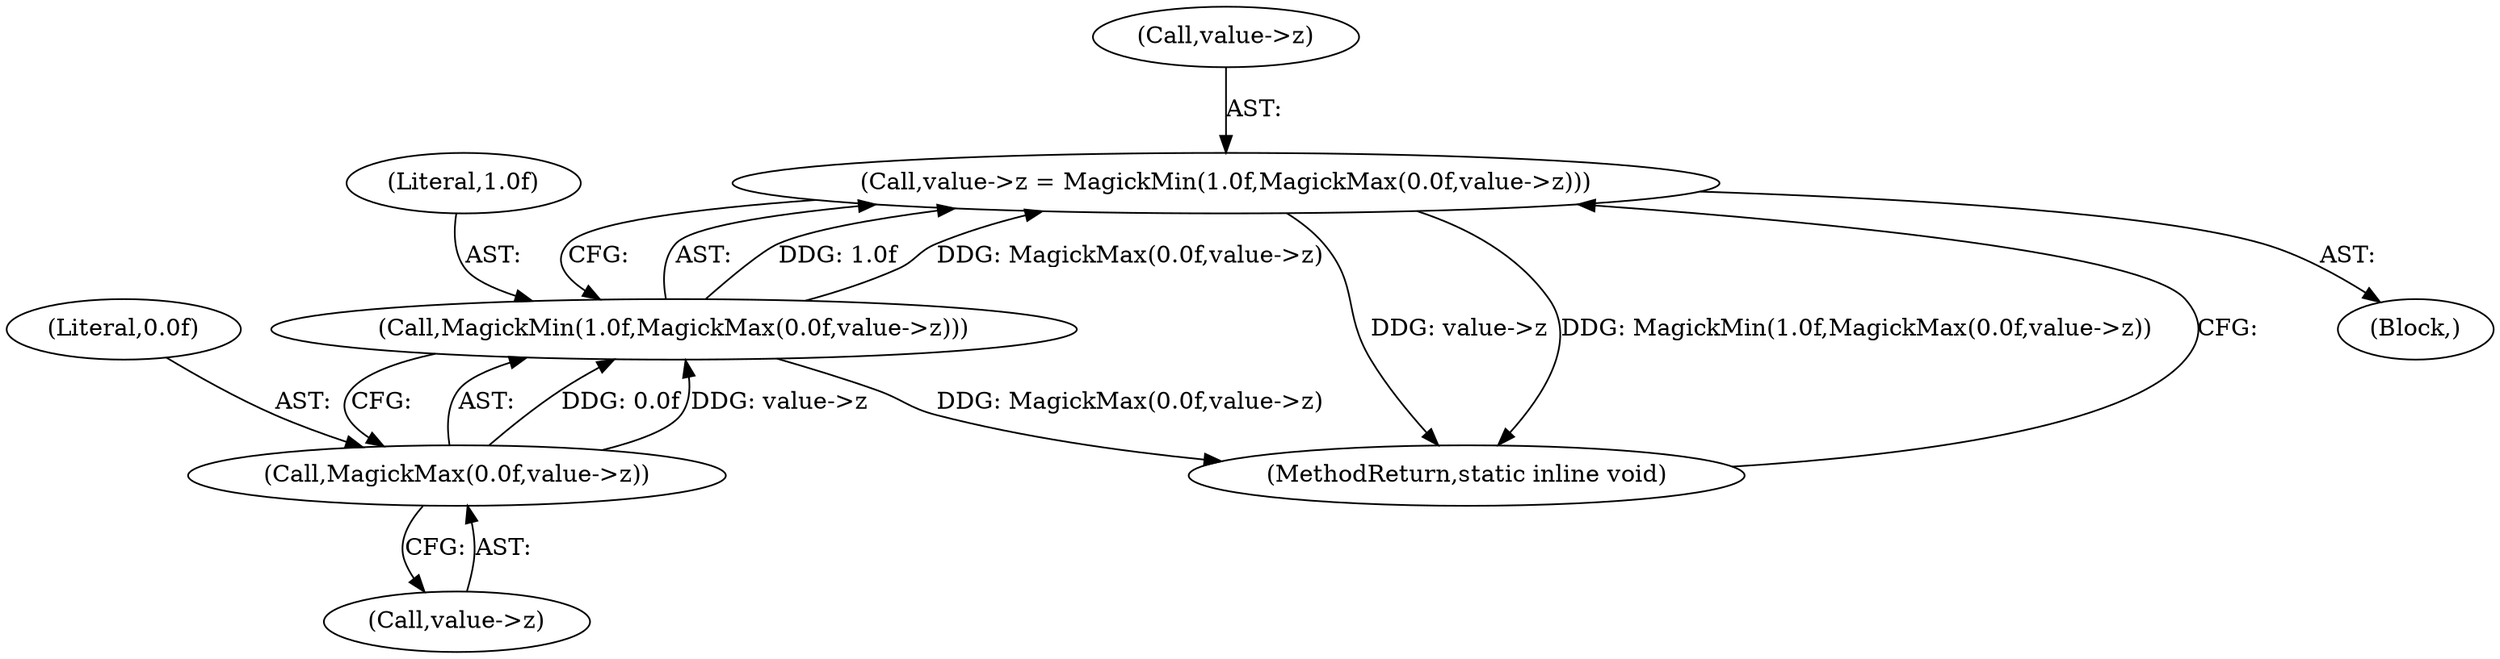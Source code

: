digraph "0_ImageMagick_d7325bac173492b358417a0ad49fabad44447d52_8@pointer" {
"1000125" [label="(Call,value->z = MagickMin(1.0f,MagickMax(0.0f,value->z)))"];
"1000129" [label="(Call,MagickMin(1.0f,MagickMax(0.0f,value->z)))"];
"1000131" [label="(Call,MagickMax(0.0f,value->z))"];
"1000129" [label="(Call,MagickMin(1.0f,MagickMax(0.0f,value->z)))"];
"1000133" [label="(Call,value->z)"];
"1000126" [label="(Call,value->z)"];
"1000131" [label="(Call,MagickMax(0.0f,value->z))"];
"1000132" [label="(Literal,0.0f)"];
"1000125" [label="(Call,value->z = MagickMin(1.0f,MagickMax(0.0f,value->z)))"];
"1000102" [label="(Block,)"];
"1000136" [label="(MethodReturn,static inline void)"];
"1000130" [label="(Literal,1.0f)"];
"1000125" -> "1000102"  [label="AST: "];
"1000125" -> "1000129"  [label="CFG: "];
"1000126" -> "1000125"  [label="AST: "];
"1000129" -> "1000125"  [label="AST: "];
"1000136" -> "1000125"  [label="CFG: "];
"1000125" -> "1000136"  [label="DDG: value->z"];
"1000125" -> "1000136"  [label="DDG: MagickMin(1.0f,MagickMax(0.0f,value->z))"];
"1000129" -> "1000125"  [label="DDG: 1.0f"];
"1000129" -> "1000125"  [label="DDG: MagickMax(0.0f,value->z)"];
"1000129" -> "1000131"  [label="CFG: "];
"1000130" -> "1000129"  [label="AST: "];
"1000131" -> "1000129"  [label="AST: "];
"1000129" -> "1000136"  [label="DDG: MagickMax(0.0f,value->z)"];
"1000131" -> "1000129"  [label="DDG: 0.0f"];
"1000131" -> "1000129"  [label="DDG: value->z"];
"1000131" -> "1000133"  [label="CFG: "];
"1000132" -> "1000131"  [label="AST: "];
"1000133" -> "1000131"  [label="AST: "];
}
